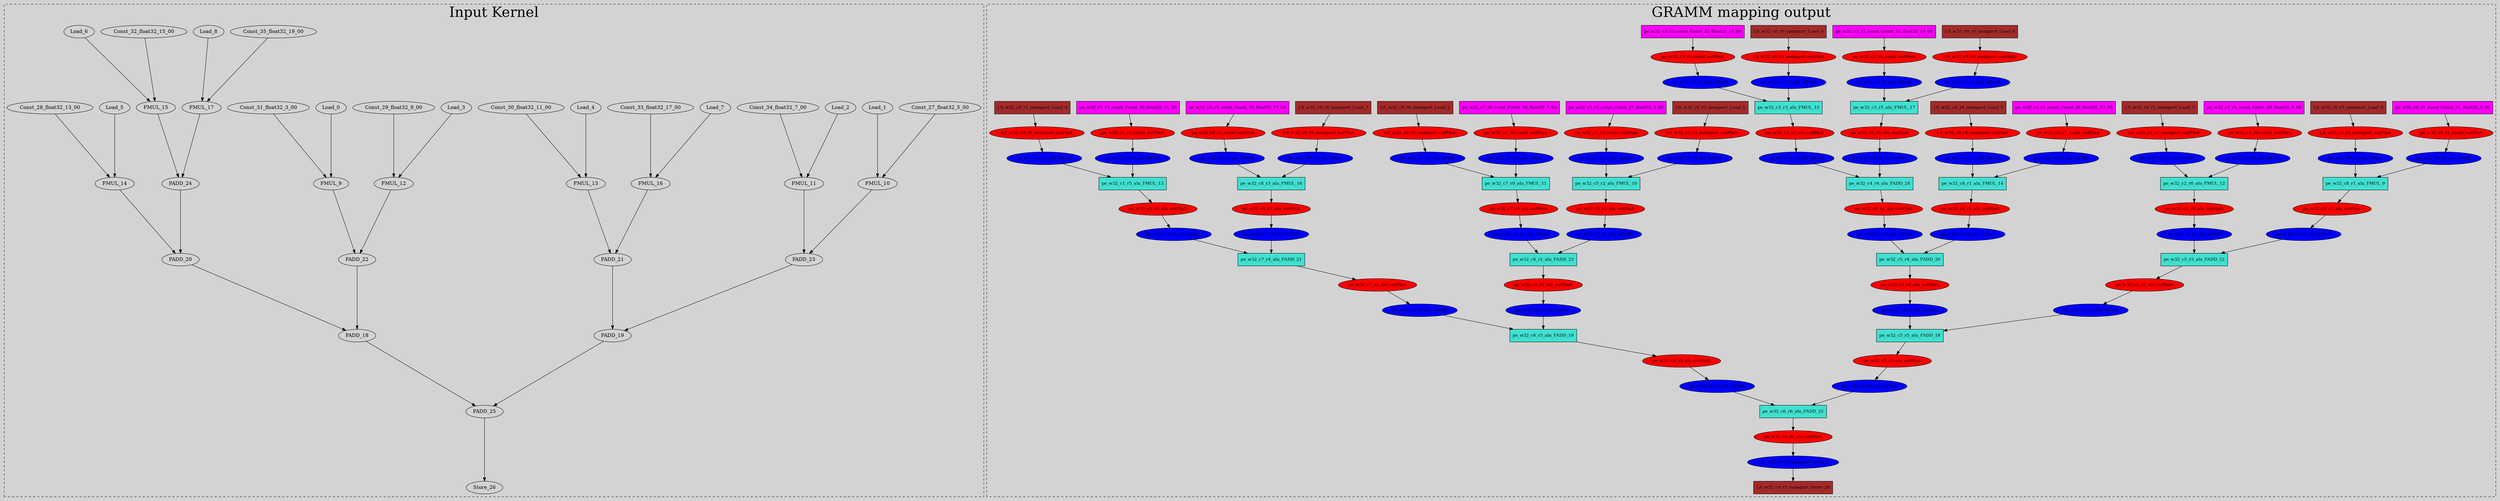digraph {
graph [bgcolor=lightgray]
node [style=filled]
splines=true; rankdir=TB;
subgraph cluster_1 {
 label = "Input Kernel"; fontsize = 40; style=dashed; 
 edge [minlen=3]
Const_27_float32_5_00;
Const_28_float32_13_00;
Const_29_float32_9_00;
Const_30_float32_11_00;
Const_31_float32_3_00;
Const_32_float32_15_00;
Const_33_float32_17_00;
Const_34_float32_7_00;
Const_35_float32_19_00;
FADD_18;
FADD_19;
FADD_20;
FADD_21;
FADD_22;
FADD_23;
FADD_24;
FADD_25;
FMUL_10;
FMUL_11;
FMUL_12;
FMUL_13;
FMUL_14;
FMUL_15;
FMUL_16;
FMUL_17;
FMUL_9;
Load_0;
Load_1;
Load_2;
Load_3;
Load_4;
Load_5;
Load_6;
Load_7;
Load_8;
Store_26;
  Load_0 -> FMUL_9;
  Load_1 -> FMUL_10;
  Load_2 -> FMUL_11;
  Load_3 -> FMUL_12;
  Load_4 -> FMUL_13;
  Load_5 -> FMUL_14;
  Load_6 -> FMUL_15;
  Load_7 -> FMUL_16;
  Load_8 -> FMUL_17;
  FMUL_9 -> FADD_22;
  FMUL_10 -> FADD_23;
  FMUL_11 -> FADD_23;
  FMUL_12 -> FADD_22;
  FMUL_13 -> FADD_21;
  FMUL_14 -> FADD_20;
  FMUL_15 -> FADD_24;
  FMUL_16 -> FADD_21;
  FMUL_17 -> FADD_24;
  FADD_25 -> Store_26;
  Const_27_float32_5_00 -> FMUL_10;
  Const_28_float32_13_00 -> FMUL_14;
  Const_29_float32_9_00 -> FMUL_12;
  Const_30_float32_11_00 -> FMUL_13;
  Const_31_float32_3_00 -> FMUL_9;
  Const_32_float32_15_00 -> FMUL_15;
  Const_33_float32_17_00 -> FMUL_16;
  Const_34_float32_7_00 -> FMUL_11;
  Const_35_float32_19_00 -> FMUL_17;
  FADD_24 -> FADD_20;
  FADD_23 -> FADD_19;
  FADD_22 -> FADD_18;
  FADD_21 -> FADD_19;
  FADD_20 -> FADD_18;
  FADD_19 -> FADD_25;
  FADD_18 -> FADD_25;
}
subgraph cluster_0 {
 label = "GRAMM mapping output"; fontsize = 40; style=dashed;
LS_w32_c0_r0_memport_Load_6 [shape="rectangle" width=0.5 fontsize=12 fillcolor="#A52A2A"]
pe_w32_c7_r4_alu_inPinB [shape="oval" width=0.1 fontsize=12 fillcolor="#0000FF"]
pe_w32_c7_r4_alu_outPinA [shape="oval" width=0.1 fontsize=12 fillcolor="#FF0000"]
pe_w32_c8_r1_const_Const_31_float32_3_00 [shape="rectangle" width=0.5 fontsize=12 fillcolor="#FF00FF"]
pe_w32_c8_r1_const_outPinA [shape="oval" width=0.1 fontsize=12 fillcolor="#FF0000"]
pe_w32_c8_r1_alu_FMUL_9 [shape="rectangle" width=0.5 fontsize=12 fillcolor="#40E0D0"]
pe_w32_c8_r1_alu_inPinA [shape="oval" width=0.1 fontsize=12 fillcolor="#0000FF"]
pe_w32_c8_r1_alu_inPinB [shape="oval" width=0.1 fontsize=12 fillcolor="#0000FF"]
pe_w32_c8_r1_alu_outPinA [shape="oval" width=0.1 fontsize=12 fillcolor="#FF0000"]
LS_w32_c0_r3_memport_outPinA [shape="oval" width=0.1 fontsize=12 fillcolor="#FF0000"]
pe_w32_c8_r3_const_Const_33_float32_17_00 [shape="rectangle" width=0.5 fontsize=12 fillcolor="#FF00FF"]
pe_w32_c8_r3_const_outPinA [shape="oval" width=0.1 fontsize=12 fillcolor="#FF0000"]
pe_w32_c8_r3_alu_FMUL_16 [shape="rectangle" width=0.5 fontsize=12 fillcolor="#40E0D0"]
pe_w32_c8_r3_alu_inPinA [shape="oval" width=0.1 fontsize=12 fillcolor="#0000FF"]
pe_w32_c8_r3_alu_inPinB [shape="oval" width=0.1 fontsize=12 fillcolor="#0000FF"]
pe_w32_c8_r3_alu_outPinA [shape="oval" width=0.1 fontsize=12 fillcolor="#FF0000"]
LS_w32_c0_r4_memport_Load_5 [shape="rectangle" width=0.5 fontsize=12 fillcolor="#A52A2A"]
LS_w32_c0_r4_memport_outPinA [shape="oval" width=0.1 fontsize=12 fillcolor="#FF0000"]
LS_w32_c0_r5_memport_Load_0 [shape="rectangle" width=0.5 fontsize=12 fillcolor="#A52A2A"]
pe_w32_c1_r5_const_Const_30_float32_11_00 [shape="rectangle" width=0.5 fontsize=12 fillcolor="#FF00FF"]
pe_w32_c1_r5_const_outPinA [shape="oval" width=0.1 fontsize=12 fillcolor="#FF0000"]
pe_w32_c1_r5_alu_FMUL_13 [shape="rectangle" width=0.5 fontsize=12 fillcolor="#40E0D0"]
pe_w32_c1_r5_alu_inPinA [shape="oval" width=0.1 fontsize=12 fillcolor="#0000FF"]
pe_w32_c1_r5_alu_inPinB [shape="oval" width=0.1 fontsize=12 fillcolor="#0000FF"]
pe_w32_c1_r5_alu_outPinA [shape="oval" width=0.1 fontsize=12 fillcolor="#FF0000"]
LS_w32_c0_r5_memport_outPinA [shape="oval" width=0.1 fontsize=12 fillcolor="#FF0000"]
LS_w32_c0_r6_memport_Load_2 [shape="rectangle" width=0.5 fontsize=12 fillcolor="#A52A2A"]
LS_w32_c0_r0_memport_outPinA [shape="oval" width=0.1 fontsize=12 fillcolor="#FF0000"]
LS_w32_c0_r6_memport_outPinA [shape="oval" width=0.1 fontsize=12 fillcolor="#FF0000"]
pe_w32_c2_r0_const_Const_29_float32_9_00 [shape="rectangle" width=0.5 fontsize=12 fillcolor="#FF00FF"]
pe_w32_c2_r0_const_outPinA [shape="oval" width=0.1 fontsize=12 fillcolor="#FF0000"]
pe_w32_c2_r0_alu_FMUL_12 [shape="rectangle" width=0.5 fontsize=12 fillcolor="#40E0D0"]
pe_w32_c2_r0_alu_inPinA [shape="oval" width=0.1 fontsize=12 fillcolor="#0000FF"]
pe_w32_c2_r0_alu_inPinB [shape="oval" width=0.1 fontsize=12 fillcolor="#0000FF"]
pe_w32_c2_r0_alu_outPinA [shape="oval" width=0.1 fontsize=12 fillcolor="#FF0000"]
LS_w32_c9_r1_memport_Load_4 [shape="rectangle" width=0.5 fontsize=12 fillcolor="#A52A2A"]
LS_w32_c9_r1_memport_outPinA [shape="oval" width=0.1 fontsize=12 fillcolor="#FF0000"]
LS_w32_c0_r1_memport_Load_3 [shape="rectangle" width=0.5 fontsize=12 fillcolor="#A52A2A"]
LS_w32_c9_r4_memport_Load_8 [shape="rectangle" width=0.5 fontsize=12 fillcolor="#A52A2A"]
LS_w32_c9_r4_memport_outPinA [shape="oval" width=0.1 fontsize=12 fillcolor="#FF0000"]
LS_w32_c9_r5_memport_Store_26 [shape="rectangle" width=0.5 fontsize=12 fillcolor="#A52A2A"]
LS_w32_c9_r5_memport_inPinA [shape="oval" width=0.1 fontsize=12 fillcolor="#0000FF"]
pe_w32_c3_r3_const_Const_32_float32_15_00 [shape="rectangle" width=0.5 fontsize=12 fillcolor="#FF00FF"]
pe_w32_c3_r3_const_outPinA [shape="oval" width=0.1 fontsize=12 fillcolor="#FF0000"]
pe_w32_c3_r3_alu_FMUL_15 [shape="rectangle" width=0.5 fontsize=12 fillcolor="#40E0D0"]
pe_w32_c3_r3_alu_inPinA [shape="oval" width=0.1 fontsize=12 fillcolor="#0000FF"]
pe_w32_c3_r3_alu_inPinB [shape="oval" width=0.1 fontsize=12 fillcolor="#0000FF"]
pe_w32_c3_r3_alu_outPinA [shape="oval" width=0.1 fontsize=12 fillcolor="#FF0000"]
LS_w32_c9_r6_memport_Load_7 [shape="rectangle" width=0.5 fontsize=12 fillcolor="#A52A2A"]
pe_w32_c3_r5_const_Const_35_float32_19_00 [shape="rectangle" width=0.5 fontsize=12 fillcolor="#FF00FF"]
pe_w32_c3_r5_const_outPinA [shape="oval" width=0.1 fontsize=12 fillcolor="#FF0000"]
LS_w32_c9_r6_memport_outPinA [shape="oval" width=0.1 fontsize=12 fillcolor="#FF0000"]
pe_w32_c3_r5_alu_FMUL_17 [shape="rectangle" width=0.5 fontsize=12 fillcolor="#40E0D0"]
pe_w32_c3_r5_alu_inPinA [shape="oval" width=0.1 fontsize=12 fillcolor="#0000FF"]
pe_w32_c3_r5_alu_inPinB [shape="oval" width=0.1 fontsize=12 fillcolor="#0000FF"]
pe_w32_c3_r5_alu_outPinA [shape="oval" width=0.1 fontsize=12 fillcolor="#FF0000"]
LS_w32_c0_r1_memport_outPinA [shape="oval" width=0.1 fontsize=12 fillcolor="#FF0000"]
pe_w32_c4_r4_alu_FADD_24 [shape="rectangle" width=0.5 fontsize=12 fillcolor="#40E0D0"]
pe_w32_c4_r4_alu_inPinA [shape="oval" width=0.1 fontsize=12 fillcolor="#0000FF"]
pe_w32_c4_r4_alu_inPinB [shape="oval" width=0.1 fontsize=12 fillcolor="#0000FF"]
pe_w32_c4_r4_alu_outPinA [shape="oval" width=0.1 fontsize=12 fillcolor="#FF0000"]
pe_w32_c5_r2_const_Const_27_float32_5_00 [shape="rectangle" width=0.5 fontsize=12 fillcolor="#FF00FF"]
pe_w32_c5_r2_const_outPinA [shape="oval" width=0.1 fontsize=12 fillcolor="#FF0000"]
pe_w32_c5_r2_alu_FMUL_10 [shape="rectangle" width=0.5 fontsize=12 fillcolor="#40E0D0"]
pe_w32_c5_r2_alu_inPinA [shape="oval" width=0.1 fontsize=12 fillcolor="#0000FF"]
pe_w32_c5_r2_alu_inPinB [shape="oval" width=0.1 fontsize=12 fillcolor="#0000FF"]
pe_w32_c5_r2_alu_outPinA [shape="oval" width=0.1 fontsize=12 fillcolor="#FF0000"]
pe_w32_c5_r3_alu_FADD_22 [shape="rectangle" width=0.5 fontsize=12 fillcolor="#40E0D0"]
pe_w32_c5_r3_alu_inPinA [shape="oval" width=0.1 fontsize=12 fillcolor="#0000FF"]
pe_w32_c5_r3_alu_inPinB [shape="oval" width=0.1 fontsize=12 fillcolor="#0000FF"]
pe_w32_c5_r3_alu_outPinA [shape="oval" width=0.1 fontsize=12 fillcolor="#FF0000"]
pe_w32_c5_r4_alu_FADD_20 [shape="rectangle" width=0.5 fontsize=12 fillcolor="#40E0D0"]
pe_w32_c5_r4_alu_inPinA [shape="oval" width=0.1 fontsize=12 fillcolor="#0000FF"]
pe_w32_c5_r4_alu_inPinB [shape="oval" width=0.1 fontsize=12 fillcolor="#0000FF"]
pe_w32_c5_r4_alu_outPinA [shape="oval" width=0.1 fontsize=12 fillcolor="#FF0000"]
pe_w32_c5_r5_alu_FADD_18 [shape="rectangle" width=0.5 fontsize=12 fillcolor="#40E0D0"]
pe_w32_c5_r5_alu_inPinA [shape="oval" width=0.1 fontsize=12 fillcolor="#0000FF"]
pe_w32_c5_r5_alu_inPinB [shape="oval" width=0.1 fontsize=12 fillcolor="#0000FF"]
pe_w32_c5_r5_alu_outPinA [shape="oval" width=0.1 fontsize=12 fillcolor="#FF0000"]
pe_w32_c6_r1_const_Const_28_float32_13_00 [shape="rectangle" width=0.5 fontsize=12 fillcolor="#FF00FF"]
pe_w32_c6_r1_const_outPinA [shape="oval" width=0.1 fontsize=12 fillcolor="#FF0000"]
pe_w32_c6_r1_alu_FMUL_14 [shape="rectangle" width=0.5 fontsize=12 fillcolor="#40E0D0"]
pe_w32_c6_r1_alu_inPinA [shape="oval" width=0.1 fontsize=12 fillcolor="#0000FF"]
pe_w32_c6_r1_alu_inPinB [shape="oval" width=0.1 fontsize=12 fillcolor="#0000FF"]
pe_w32_c6_r1_alu_outPinA [shape="oval" width=0.1 fontsize=12 fillcolor="#FF0000"]
pe_w32_c6_r2_alu_FADD_23 [shape="rectangle" width=0.5 fontsize=12 fillcolor="#40E0D0"]
pe_w32_c6_r2_alu_inPinA [shape="oval" width=0.1 fontsize=12 fillcolor="#0000FF"]
pe_w32_c6_r2_alu_inPinB [shape="oval" width=0.1 fontsize=12 fillcolor="#0000FF"]
pe_w32_c6_r2_alu_outPinA [shape="oval" width=0.1 fontsize=12 fillcolor="#FF0000"]
pe_w32_c6_r5_alu_FADD_19 [shape="rectangle" width=0.5 fontsize=12 fillcolor="#40E0D0"]
pe_w32_c6_r5_alu_inPinA [shape="oval" width=0.1 fontsize=12 fillcolor="#0000FF"]
pe_w32_c6_r5_alu_inPinB [shape="oval" width=0.1 fontsize=12 fillcolor="#0000FF"]
pe_w32_c6_r5_alu_outPinA [shape="oval" width=0.1 fontsize=12 fillcolor="#FF0000"]
pe_w32_c6_r6_alu_FADD_25 [shape="rectangle" width=0.5 fontsize=12 fillcolor="#40E0D0"]
pe_w32_c6_r6_alu_inPinA [shape="oval" width=0.1 fontsize=12 fillcolor="#0000FF"]
pe_w32_c6_r6_alu_inPinB [shape="oval" width=0.1 fontsize=12 fillcolor="#0000FF"]
pe_w32_c6_r6_alu_outPinA [shape="oval" width=0.1 fontsize=12 fillcolor="#FF0000"]
LS_w32_c0_r3_memport_Load_1 [shape="rectangle" width=0.5 fontsize=12 fillcolor="#A52A2A"]
pe_w32_c7_r0_const_Const_34_float32_7_00 [shape="rectangle" width=0.5 fontsize=12 fillcolor="#FF00FF"]
pe_w32_c7_r0_const_outPinA [shape="oval" width=0.1 fontsize=12 fillcolor="#FF0000"]
pe_w32_c7_r0_alu_FMUL_11 [shape="rectangle" width=0.5 fontsize=12 fillcolor="#40E0D0"]
pe_w32_c7_r0_alu_inPinA [shape="oval" width=0.1 fontsize=12 fillcolor="#0000FF"]
pe_w32_c7_r0_alu_inPinB [shape="oval" width=0.1 fontsize=12 fillcolor="#0000FF"]
pe_w32_c7_r0_alu_outPinA [shape="oval" width=0.1 fontsize=12 fillcolor="#FF0000"]
pe_w32_c7_r4_alu_FADD_21 [shape="rectangle" width=0.5 fontsize=12 fillcolor="#40E0D0"]
pe_w32_c7_r4_alu_inPinA [shape="oval" width=0.1 fontsize=12 fillcolor="#0000FF"]
pe_w32_c5_r2_const_Const_27_float32_5_00 -> pe_w32_c5_r2_const_outPinA
pe_w32_c5_r2_const_outPinA -> pe_w32_c5_r2_alu_inPinA
pe_w32_c6_r1_const_Const_28_float32_13_00 -> pe_w32_c6_r1_const_outPinA
pe_w32_c6_r1_const_outPinA -> pe_w32_c6_r1_alu_inPinB
pe_w32_c2_r0_const_Const_29_float32_9_00 -> pe_w32_c2_r0_const_outPinA
pe_w32_c2_r0_const_outPinA -> pe_w32_c2_r0_alu_inPinB
pe_w32_c1_r5_const_Const_30_float32_11_00 -> pe_w32_c1_r5_const_outPinA
pe_w32_c1_r5_const_outPinA -> pe_w32_c1_r5_alu_inPinA
pe_w32_c8_r1_const_Const_31_float32_3_00 -> pe_w32_c8_r1_const_outPinA
pe_w32_c8_r1_const_outPinA -> pe_w32_c8_r1_alu_inPinB
pe_w32_c3_r3_const_Const_32_float32_15_00 -> pe_w32_c3_r3_const_outPinA
pe_w32_c3_r3_const_outPinA -> pe_w32_c3_r3_alu_inPinB
pe_w32_c8_r3_const_Const_33_float32_17_00 -> pe_w32_c8_r3_const_outPinA
pe_w32_c8_r3_const_outPinA -> pe_w32_c8_r3_alu_inPinB
pe_w32_c7_r0_const_Const_34_float32_7_00 -> pe_w32_c7_r0_const_outPinA
pe_w32_c7_r0_const_outPinA -> pe_w32_c7_r0_alu_inPinA
pe_w32_c3_r5_const_Const_35_float32_19_00 -> pe_w32_c3_r5_const_outPinA
pe_w32_c3_r5_const_outPinA -> pe_w32_c3_r5_alu_inPinA
pe_w32_c5_r5_alu_FADD_18 -> pe_w32_c5_r5_alu_outPinA
pe_w32_c5_r5_alu_inPinA -> pe_w32_c5_r5_alu_FADD_18
pe_w32_c5_r5_alu_inPinB -> pe_w32_c5_r5_alu_FADD_18
pe_w32_c5_r5_alu_outPinA -> pe_w32_c6_r6_alu_inPinA
pe_w32_c6_r5_alu_FADD_19 -> pe_w32_c6_r5_alu_outPinA
pe_w32_c6_r5_alu_inPinA -> pe_w32_c6_r5_alu_FADD_19
pe_w32_c6_r5_alu_inPinB -> pe_w32_c6_r5_alu_FADD_19
pe_w32_c6_r5_alu_outPinA -> pe_w32_c6_r6_alu_inPinB
pe_w32_c5_r4_alu_FADD_20 -> pe_w32_c5_r4_alu_outPinA
pe_w32_c5_r4_alu_inPinA -> pe_w32_c5_r4_alu_FADD_20
pe_w32_c5_r4_alu_inPinB -> pe_w32_c5_r4_alu_FADD_20
pe_w32_c5_r4_alu_outPinA -> pe_w32_c5_r5_alu_inPinA
pe_w32_c7_r4_alu_FADD_21 -> pe_w32_c7_r4_alu_outPinA
pe_w32_c7_r4_alu_inPinA -> pe_w32_c7_r4_alu_FADD_21
pe_w32_c7_r4_alu_inPinB -> pe_w32_c7_r4_alu_FADD_21
pe_w32_c7_r4_alu_outPinA -> pe_w32_c6_r5_alu_inPinB
pe_w32_c5_r3_alu_FADD_22 -> pe_w32_c5_r3_alu_outPinA
pe_w32_c5_r3_alu_inPinA -> pe_w32_c5_r3_alu_FADD_22
pe_w32_c5_r3_alu_inPinB -> pe_w32_c5_r3_alu_FADD_22
pe_w32_c5_r3_alu_outPinA -> pe_w32_c5_r5_alu_inPinB
pe_w32_c6_r2_alu_FADD_23 -> pe_w32_c6_r2_alu_outPinA
pe_w32_c6_r2_alu_inPinA -> pe_w32_c6_r2_alu_FADD_23
pe_w32_c6_r2_alu_inPinB -> pe_w32_c6_r2_alu_FADD_23
pe_w32_c6_r2_alu_outPinA -> pe_w32_c6_r5_alu_inPinA
pe_w32_c4_r4_alu_FADD_24 -> pe_w32_c4_r4_alu_outPinA
pe_w32_c4_r4_alu_inPinA -> pe_w32_c4_r4_alu_FADD_24
pe_w32_c4_r4_alu_inPinB -> pe_w32_c4_r4_alu_FADD_24
pe_w32_c4_r4_alu_outPinA -> pe_w32_c5_r4_alu_inPinB
pe_w32_c6_r6_alu_FADD_25 -> pe_w32_c6_r6_alu_outPinA
pe_w32_c6_r6_alu_inPinA -> pe_w32_c6_r6_alu_FADD_25
pe_w32_c6_r6_alu_inPinB -> pe_w32_c6_r6_alu_FADD_25
pe_w32_c6_r6_alu_outPinA -> LS_w32_c9_r5_memport_inPinA
LS_w32_c9_r5_memport_inPinA -> LS_w32_c9_r5_memport_Store_26
pe_w32_c5_r2_alu_FMUL_10 -> pe_w32_c5_r2_alu_outPinA
pe_w32_c5_r2_alu_inPinA -> pe_w32_c5_r2_alu_FMUL_10
pe_w32_c5_r2_alu_inPinB -> pe_w32_c5_r2_alu_FMUL_10
pe_w32_c5_r2_alu_outPinA -> pe_w32_c6_r2_alu_inPinB
pe_w32_c7_r0_alu_FMUL_11 -> pe_w32_c7_r0_alu_outPinA
pe_w32_c7_r0_alu_inPinA -> pe_w32_c7_r0_alu_FMUL_11
pe_w32_c7_r0_alu_inPinB -> pe_w32_c7_r0_alu_FMUL_11
pe_w32_c7_r0_alu_outPinA -> pe_w32_c6_r2_alu_inPinA
pe_w32_c2_r0_alu_FMUL_12 -> pe_w32_c2_r0_alu_outPinA
pe_w32_c2_r0_alu_inPinA -> pe_w32_c2_r0_alu_FMUL_12
pe_w32_c2_r0_alu_inPinB -> pe_w32_c2_r0_alu_FMUL_12
pe_w32_c2_r0_alu_outPinA -> pe_w32_c5_r3_alu_inPinB
pe_w32_c1_r5_alu_FMUL_13 -> pe_w32_c1_r5_alu_outPinA
pe_w32_c1_r5_alu_inPinA -> pe_w32_c1_r5_alu_FMUL_13
pe_w32_c1_r5_alu_inPinB -> pe_w32_c1_r5_alu_FMUL_13
pe_w32_c1_r5_alu_outPinA -> pe_w32_c7_r4_alu_inPinA
pe_w32_c6_r1_alu_FMUL_14 -> pe_w32_c6_r1_alu_outPinA
pe_w32_c6_r1_alu_inPinA -> pe_w32_c6_r1_alu_FMUL_14
pe_w32_c6_r1_alu_inPinB -> pe_w32_c6_r1_alu_FMUL_14
pe_w32_c6_r1_alu_outPinA -> pe_w32_c5_r4_alu_inPinA
pe_w32_c3_r3_alu_FMUL_15 -> pe_w32_c3_r3_alu_outPinA
pe_w32_c3_r3_alu_inPinA -> pe_w32_c3_r3_alu_FMUL_15
pe_w32_c3_r3_alu_inPinB -> pe_w32_c3_r3_alu_FMUL_15
pe_w32_c3_r3_alu_outPinA -> pe_w32_c4_r4_alu_inPinB
pe_w32_c8_r3_alu_FMUL_16 -> pe_w32_c8_r3_alu_outPinA
pe_w32_c8_r3_alu_inPinA -> pe_w32_c8_r3_alu_FMUL_16
pe_w32_c8_r3_alu_inPinB -> pe_w32_c8_r3_alu_FMUL_16
pe_w32_c8_r3_alu_outPinA -> pe_w32_c7_r4_alu_inPinB
pe_w32_c3_r5_alu_FMUL_17 -> pe_w32_c3_r5_alu_outPinA
pe_w32_c3_r5_alu_inPinA -> pe_w32_c3_r5_alu_FMUL_17
pe_w32_c3_r5_alu_inPinB -> pe_w32_c3_r5_alu_FMUL_17
pe_w32_c3_r5_alu_outPinA -> pe_w32_c4_r4_alu_inPinA
pe_w32_c8_r1_alu_FMUL_9 -> pe_w32_c8_r1_alu_outPinA
pe_w32_c8_r1_alu_inPinA -> pe_w32_c8_r1_alu_FMUL_9
pe_w32_c8_r1_alu_inPinB -> pe_w32_c8_r1_alu_FMUL_9
pe_w32_c8_r1_alu_outPinA -> pe_w32_c5_r3_alu_inPinA
LS_w32_c0_r5_memport_Load_0 -> LS_w32_c0_r5_memport_outPinA
LS_w32_c0_r5_memport_outPinA -> pe_w32_c8_r1_alu_inPinA
LS_w32_c0_r3_memport_Load_1 -> LS_w32_c0_r3_memport_outPinA
LS_w32_c0_r3_memport_outPinA -> pe_w32_c5_r2_alu_inPinB
LS_w32_c0_r6_memport_Load_2 -> LS_w32_c0_r6_memport_outPinA
LS_w32_c0_r6_memport_outPinA -> pe_w32_c7_r0_alu_inPinB
LS_w32_c0_r1_memport_Load_3 -> LS_w32_c0_r1_memport_outPinA
LS_w32_c0_r1_memport_outPinA -> pe_w32_c2_r0_alu_inPinA
LS_w32_c9_r1_memport_Load_4 -> LS_w32_c9_r1_memport_outPinA
LS_w32_c9_r1_memport_outPinA -> pe_w32_c1_r5_alu_inPinB
LS_w32_c0_r4_memport_Load_5 -> LS_w32_c0_r4_memport_outPinA
LS_w32_c0_r4_memport_outPinA -> pe_w32_c6_r1_alu_inPinA
LS_w32_c0_r0_memport_Load_6 -> LS_w32_c0_r0_memport_outPinA
LS_w32_c0_r0_memport_outPinA -> pe_w32_c3_r3_alu_inPinA
LS_w32_c9_r6_memport_Load_7 -> LS_w32_c9_r6_memport_outPinA
LS_w32_c9_r6_memport_outPinA -> pe_w32_c8_r3_alu_inPinA
LS_w32_c9_r4_memport_Load_8 -> LS_w32_c9_r4_memport_outPinA
LS_w32_c9_r4_memport_outPinA -> pe_w32_c3_r5_alu_inPinB
}
}
